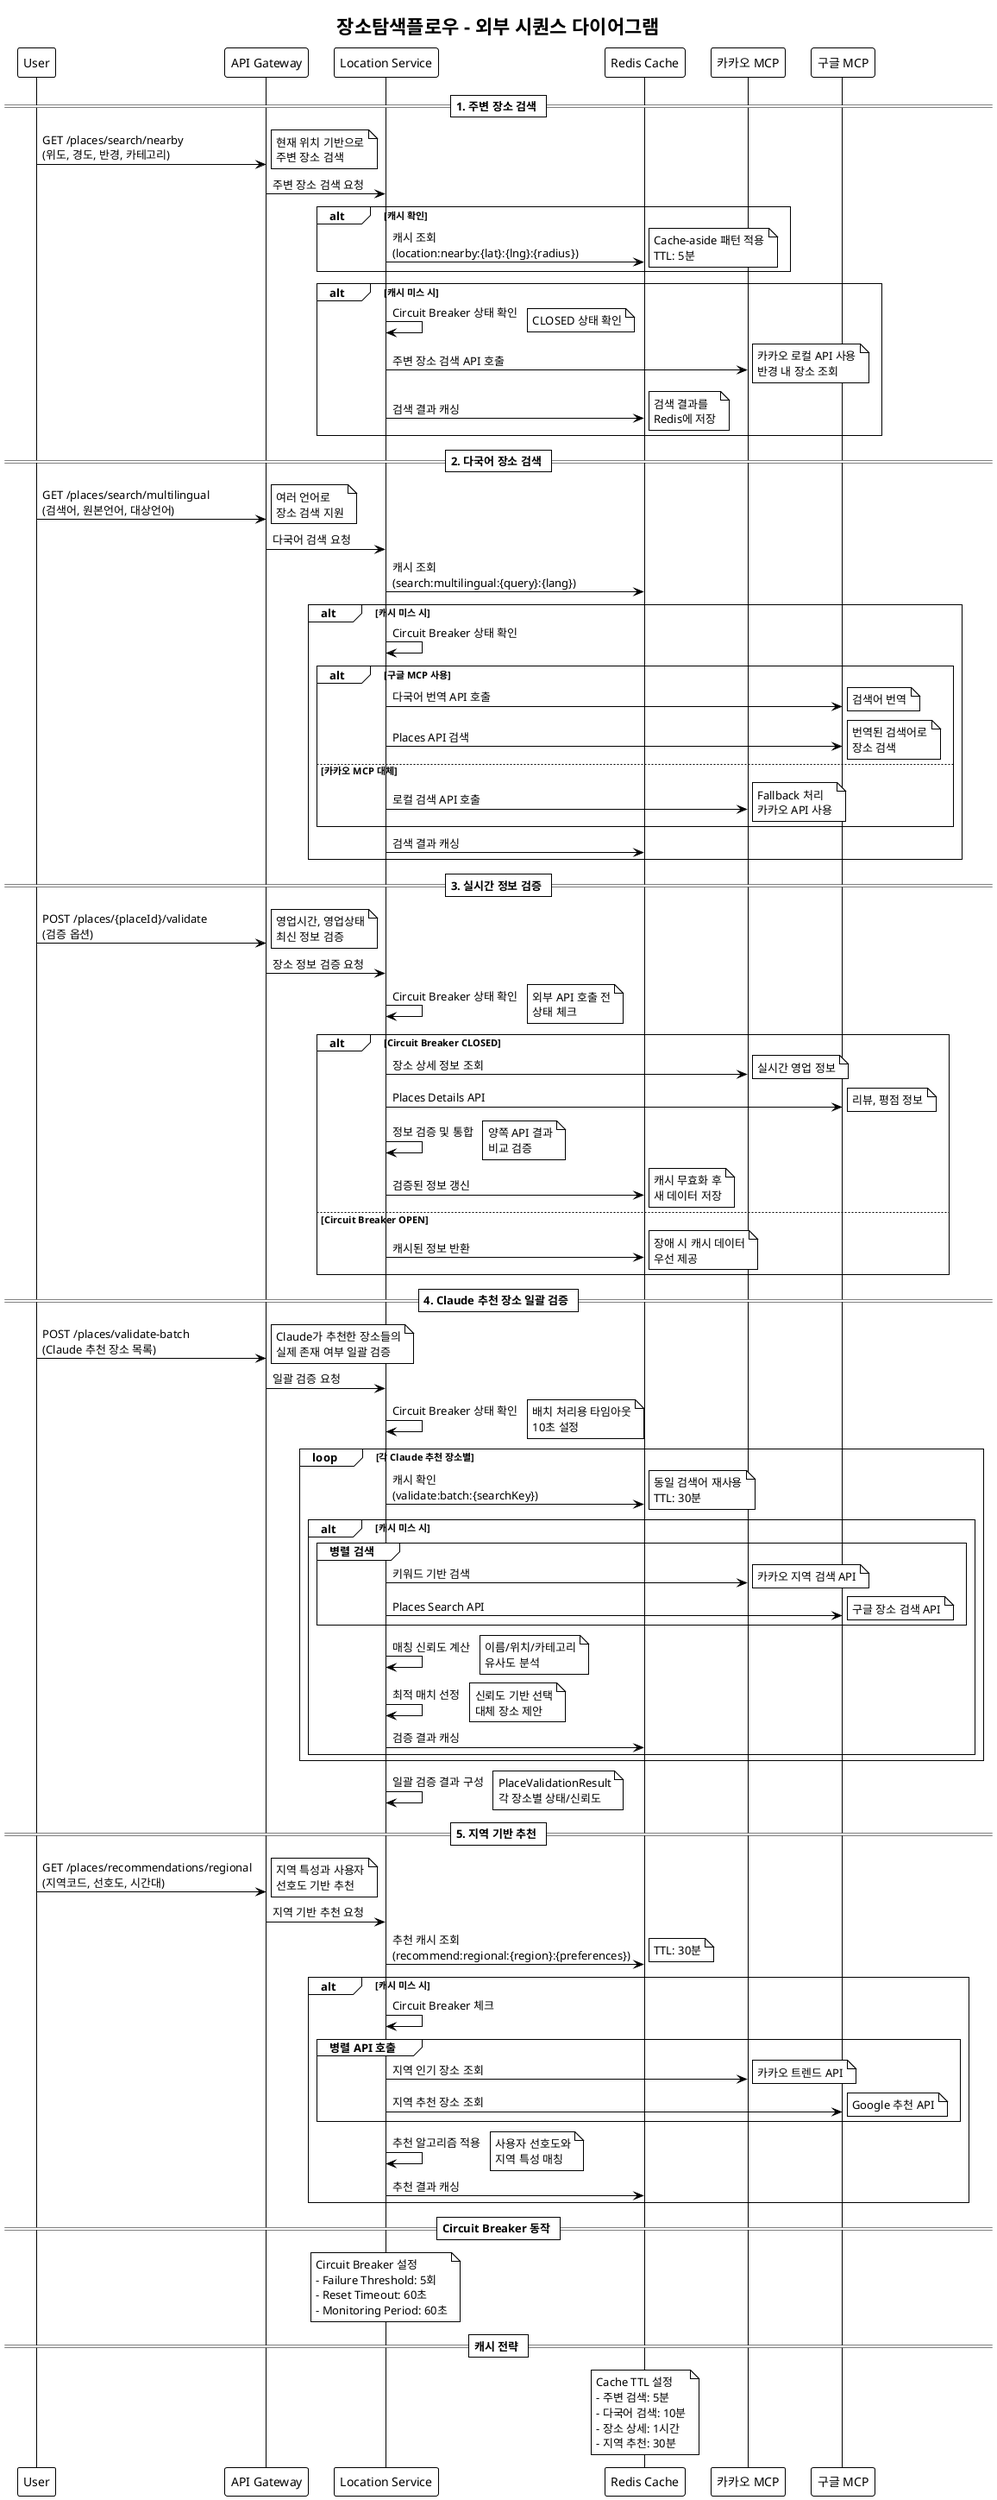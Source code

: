 @startuml
!theme mono

title 장소탐색플로우 - 외부 시퀀스 다이어그램

participant User as U
participant "API Gateway" as GW
participant "Location Service" as LOC
participant "Redis Cache" as CACHE
participant "카카오 MCP" as KAKAO
participant "구글 MCP" as GOOGLE

== 1. 주변 장소 검색 ==
U -> GW: GET /places/search/nearby\n(위도, 경도, 반경, 카테고리)
note right: 현재 위치 기반으로\n주변 장소 검색
GW -> LOC: 주변 장소 검색 요청

alt 캐시 확인
    LOC -> CACHE: 캐시 조회\n(location:nearby:{lat}:{lng}:{radius})
    note right: Cache-aside 패턴 적용\nTTL: 5분
end

alt 캐시 미스 시
    LOC -> LOC: Circuit Breaker 상태 확인
    note right: CLOSED 상태 확인
    
    LOC -> KAKAO: 주변 장소 검색 API 호출
    note right: 카카오 로컬 API 사용\n반경 내 장소 조회
    
    LOC -> CACHE: 검색 결과 캐싱
    note right: 검색 결과를\nRedis에 저장
end

== 2. 다국어 장소 검색 ==
U -> GW: GET /places/search/multilingual\n(검색어, 원본언어, 대상언어)
note right: 여러 언어로\n장소 검색 지원
GW -> LOC: 다국어 검색 요청

LOC -> CACHE: 캐시 조회\n(search:multilingual:{query}:{lang})

alt 캐시 미스 시
    LOC -> LOC: Circuit Breaker 상태 확인
    
    alt 구글 MCP 사용
        LOC -> GOOGLE: 다국어 번역 API 호출
        note right: 검색어 번역
        
        LOC -> GOOGLE: Places API 검색
        note right: 번역된 검색어로\n장소 검색
    else 카카오 MCP 대체
        LOC -> KAKAO: 로컬 검색 API 호출
        note right: Fallback 처리\n카카오 API 사용
    end
    
    LOC -> CACHE: 검색 결과 캐싱
end

== 3. 실시간 정보 검증 ==
U -> GW: POST /places/{placeId}/validate\n(검증 옵션)
note right: 영업시간, 영업상태\n최신 정보 검증
GW -> LOC: 장소 정보 검증 요청

LOC -> LOC: Circuit Breaker 상태 확인
note right: 외부 API 호출 전\n상태 체크

alt Circuit Breaker CLOSED
    LOC -> KAKAO: 장소 상세 정보 조회
    note right: 실시간 영업 정보
    
    LOC -> GOOGLE: Places Details API
    note right: 리뷰, 평점 정보
    
    LOC -> LOC: 정보 검증 및 통합
    note right: 양쪽 API 결과\n비교 검증
    
    LOC -> CACHE: 검증된 정보 갱신
    note right: 캐시 무효화 후\n새 데이터 저장
else Circuit Breaker OPEN
    LOC -> CACHE: 캐시된 정보 반환
    note right: 장애 시 캐시 데이터\n우선 제공
end

== 4. Claude 추천 장소 일괄 검증 ==
U -> GW: POST /places/validate-batch\n(Claude 추천 장소 목록)
note right: Claude가 추천한 장소들의\n실제 존재 여부 일괄 검증
GW -> LOC: 일괄 검증 요청

LOC -> LOC: Circuit Breaker 상태 확인
note right: 배치 처리용 타임아웃\n10초 설정

loop 각 Claude 추천 장소별
    LOC -> CACHE: 캐시 확인\n(validate:batch:{searchKey})
    note right: 동일 검색어 재사용\nTTL: 30분
    
    alt 캐시 미스 시
        group 병렬 검색
            LOC -> KAKAO: 키워드 기반 검색
            note right: 카카오 지역 검색 API
            LOC -> GOOGLE: Places Search API
            note right: 구글 장소 검색 API
        end
        
        LOC -> LOC: 매칭 신뢰도 계산
        note right: 이름/위치/카테고리\n유사도 분석
        
        LOC -> LOC: 최적 매치 선정
        note right: 신뢰도 기반 선택\n대체 장소 제안
        
        LOC -> CACHE: 검증 결과 캐싱
    end
end

LOC -> LOC: 일괄 검증 결과 구성
note right: PlaceValidationResult\n각 장소별 상태/신뢰도

== 5. 지역 기반 추천 ==
U -> GW: GET /places/recommendations/regional\n(지역코드, 선호도, 시간대)
note right: 지역 특성과 사용자\n선호도 기반 추천
GW -> LOC: 지역 기반 추천 요청

LOC -> CACHE: 추천 캐시 조회\n(recommend:regional:{region}:{preferences})
note right: TTL: 30분

alt 캐시 미스 시
    LOC -> LOC: Circuit Breaker 체크
    
    group 병렬 API 호출
        LOC -> KAKAO: 지역 인기 장소 조회
        note right: 카카오 트렌드 API
        LOC -> GOOGLE: 지역 추천 장소 조회
        note right: Google 추천 API
    end
    
    LOC -> LOC: 추천 알고리즘 적용
    note right: 사용자 선호도와\n지역 특성 매칭
    
    LOC -> CACHE: 추천 결과 캐싱
end

== Circuit Breaker 동작 ==
note over LOC
Circuit Breaker 설정
- Failure Threshold: 5회
- Reset Timeout: 60초
- Monitoring Period: 60초
end note

== 캐시 전략 ==
note over CACHE
Cache TTL 설정
- 주변 검색: 5분
- 다국어 검색: 10분
- 장소 상세: 1시간
- 지역 추천: 30분
end note

@enduml